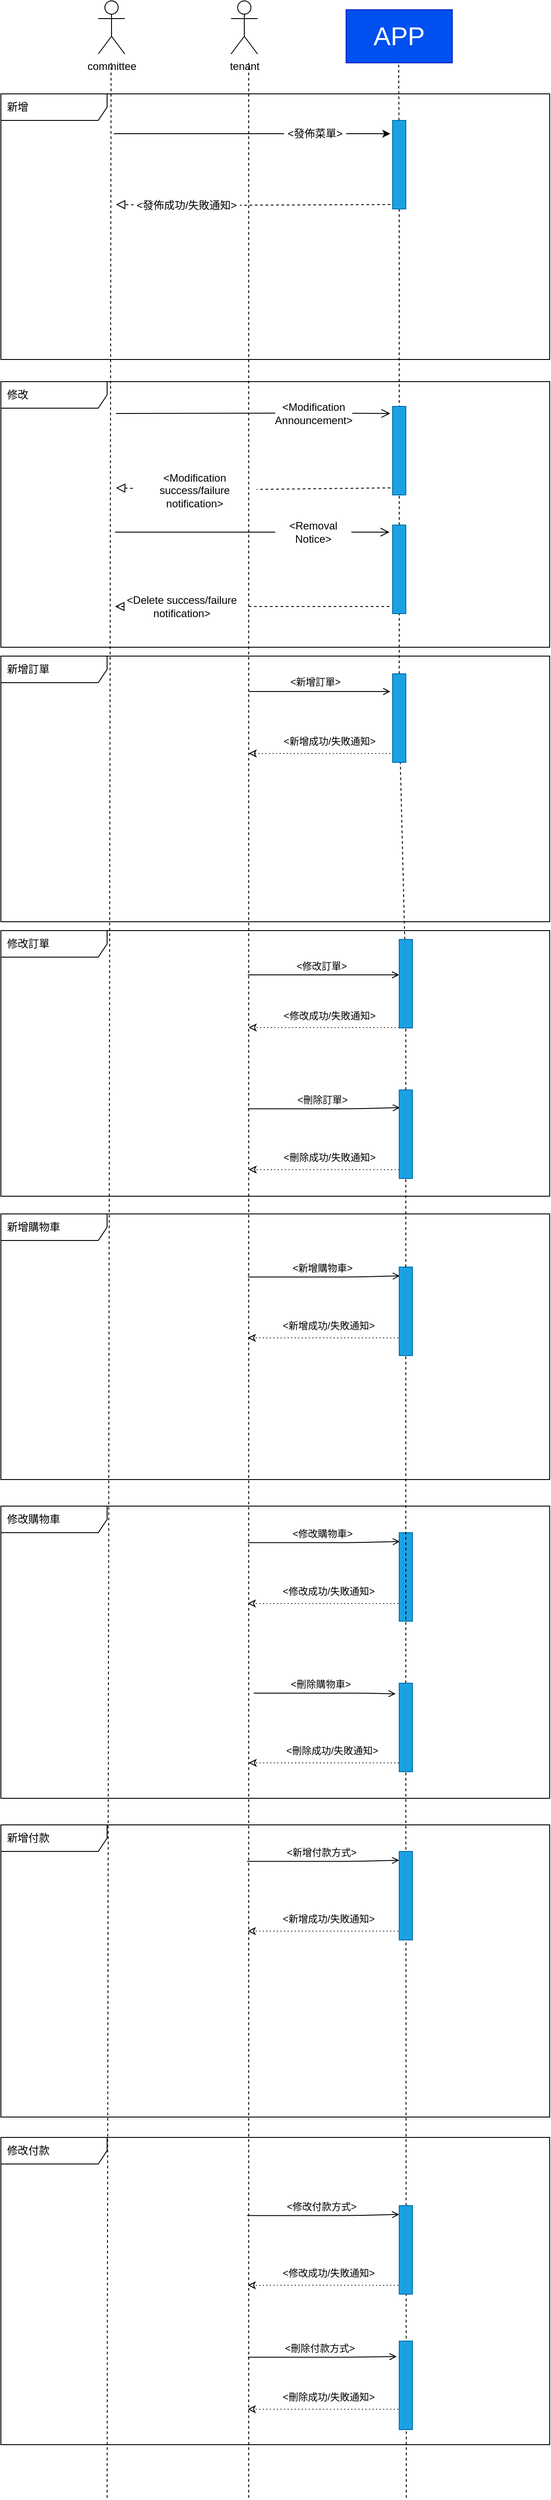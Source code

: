 <mxfile>
    <diagram id="zQV0w05fmvOncsrRLOJS" name="第1頁">
        <mxGraphModel dx="610" dy="594" grid="1" gridSize="10" guides="1" tooltips="1" connect="1" arrows="1" fold="1" page="1" pageScale="1" pageWidth="827" pageHeight="1169" math="0" shadow="0">
            <root>
                <mxCell id="0"/>
                <mxCell id="1" parent="0"/>
                <mxCell id="145" value="修改付款" style="shape=umlFrame;whiteSpace=wrap;html=1;width=120;height=30;boundedLbl=1;verticalAlign=middle;align=left;spacingLeft=5;" parent="1" vertex="1">
                    <mxGeometry x="140" y="2593" width="620" height="347" as="geometry"/>
                </mxCell>
                <mxCell id="138" value="新增付款" style="shape=umlFrame;whiteSpace=wrap;html=1;width=120;height=30;boundedLbl=1;verticalAlign=middle;align=left;spacingLeft=5;" parent="1" vertex="1">
                    <mxGeometry x="140" y="2240" width="620" height="330" as="geometry"/>
                </mxCell>
                <mxCell id="118" value="修改購物車" style="shape=umlFrame;whiteSpace=wrap;html=1;width=120;height=30;boundedLbl=1;verticalAlign=middle;align=left;spacingLeft=5;" parent="1" vertex="1">
                    <mxGeometry x="140" y="1880" width="620" height="330" as="geometry"/>
                </mxCell>
                <mxCell id="84" value="新增購物車" style="shape=umlFrame;whiteSpace=wrap;html=1;width=120;height=30;boundedLbl=1;verticalAlign=middle;align=left;spacingLeft=5;" parent="1" vertex="1">
                    <mxGeometry x="140" y="1550" width="620" height="300" as="geometry"/>
                </mxCell>
                <mxCell id="81" value="修改訂單" style="shape=umlFrame;whiteSpace=wrap;html=1;width=120;height=30;boundedLbl=1;verticalAlign=middle;align=left;spacingLeft=5;" parent="1" vertex="1">
                    <mxGeometry x="140" y="1230" width="620" height="300" as="geometry"/>
                </mxCell>
                <mxCell id="78" value="新增訂單" style="shape=umlFrame;whiteSpace=wrap;html=1;width=120;height=30;boundedLbl=1;verticalAlign=middle;align=left;spacingLeft=5;" parent="1" vertex="1">
                    <mxGeometry x="140" y="920" width="620" height="300" as="geometry"/>
                </mxCell>
                <mxCell id="69" value="修改" style="shape=umlFrame;whiteSpace=wrap;html=1;width=120;height=30;boundedLbl=1;verticalAlign=middle;align=left;spacingLeft=5;" parent="1" vertex="1">
                    <mxGeometry x="140" y="610" width="620" height="300" as="geometry"/>
                </mxCell>
                <mxCell id="42" value="新增" style="shape=umlFrame;whiteSpace=wrap;html=1;width=120;height=30;boundedLbl=1;verticalAlign=middle;align=left;spacingLeft=5;" parent="1" vertex="1">
                    <mxGeometry x="140" y="285" width="620" height="300" as="geometry"/>
                </mxCell>
                <mxCell id="4" value="&lt;span style=&quot;font-size: 29px;&quot;&gt;APP&lt;/span&gt;" style="rounded=0;whiteSpace=wrap;html=1;fillColor=#0050ef;fontColor=#ffffff;strokeColor=#001DBC;" parent="1" vertex="1">
                    <mxGeometry x="530" y="190" width="120" height="60" as="geometry"/>
                </mxCell>
                <mxCell id="12" value="" style="endArrow=none;dashed=1;html=1;" parent="1" edge="1">
                    <mxGeometry width="50" height="50" relative="1" as="geometry">
                        <mxPoint x="420" y="3000" as="sourcePoint"/>
                        <mxPoint x="420" y="250" as="targetPoint"/>
                    </mxGeometry>
                </mxCell>
                <mxCell id="13" value="" style="endArrow=none;dashed=1;html=1;startArrow=none;" parent="1" source="19" edge="1">
                    <mxGeometry width="50" height="50" relative="1" as="geometry">
                        <mxPoint x="589.41" y="850" as="sourcePoint"/>
                        <mxPoint x="589.41" y="250" as="targetPoint"/>
                    </mxGeometry>
                </mxCell>
                <mxCell id="15" value="" style="endArrow=classic;html=1;startArrow=none;" parent="1" source="18" edge="1">
                    <mxGeometry width="50" height="50" relative="1" as="geometry">
                        <mxPoint x="267.5" y="330" as="sourcePoint"/>
                        <mxPoint x="580" y="330" as="targetPoint"/>
                    </mxGeometry>
                </mxCell>
                <mxCell id="17" value="" style="endArrow=none;html=1;" parent="1" target="18" edge="1">
                    <mxGeometry width="50" height="50" relative="1" as="geometry">
                        <mxPoint x="267.5" y="330" as="sourcePoint"/>
                        <mxPoint x="587.5" y="330" as="targetPoint"/>
                    </mxGeometry>
                </mxCell>
                <mxCell id="18" value="&amp;lt;發佈菜單&amp;gt;" style="text;html=1;strokeColor=none;fillColor=none;align=center;verticalAlign=middle;whiteSpace=wrap;rounded=0;" parent="1" vertex="1">
                    <mxGeometry x="460" y="315" width="70" height="30" as="geometry"/>
                </mxCell>
                <mxCell id="20" value="" style="endArrow=none;dashed=1;html=1;startArrow=none;" parent="1" source="79" target="19" edge="1">
                    <mxGeometry width="50" height="50" relative="1" as="geometry">
                        <mxPoint x="600" y="1622.857" as="sourcePoint"/>
                        <mxPoint x="589.41" y="250" as="targetPoint"/>
                    </mxGeometry>
                </mxCell>
                <mxCell id="19" value="" style="rounded=0;whiteSpace=wrap;html=1;fontSize=29;fillColor=#1ba1e2;fontColor=#ffffff;strokeColor=#006EAF;" parent="1" vertex="1">
                    <mxGeometry x="582.5" y="315" width="15" height="100" as="geometry"/>
                </mxCell>
                <mxCell id="21" value="" style="endArrow=none;dashed=1;html=1;" parent="1" edge="1">
                    <mxGeometry width="50" height="50" relative="1" as="geometry">
                        <mxPoint x="260" y="3000" as="sourcePoint"/>
                        <mxPoint x="264.5" y="250" as="targetPoint"/>
                    </mxGeometry>
                </mxCell>
                <mxCell id="22" value="committee" style="shape=umlActor;verticalLabelPosition=bottom;verticalAlign=top;html=1;outlineConnect=0;" parent="1" vertex="1">
                    <mxGeometry x="250" y="180" width="30" height="60" as="geometry"/>
                </mxCell>
                <mxCell id="23" value="tenant" style="shape=umlActor;verticalLabelPosition=bottom;verticalAlign=top;html=1;outlineConnect=0;" parent="1" vertex="1">
                    <mxGeometry x="400" y="180" width="30" height="60" as="geometry"/>
                </mxCell>
                <mxCell id="47" value="" style="endArrow=block;startArrow=none;endFill=0;startFill=0;endSize=8;html=1;verticalAlign=bottom;dashed=1;labelBackgroundColor=none;" parent="1" source="48" edge="1">
                    <mxGeometry width="160" relative="1" as="geometry">
                        <mxPoint x="580" y="410" as="sourcePoint"/>
                        <mxPoint x="270" y="410" as="targetPoint"/>
                    </mxGeometry>
                </mxCell>
                <mxCell id="49" value="" style="endArrow=none;startArrow=none;endFill=0;startFill=0;endSize=8;html=1;verticalAlign=bottom;dashed=1;labelBackgroundColor=none;" parent="1" target="48" edge="1">
                    <mxGeometry width="160" relative="1" as="geometry">
                        <mxPoint x="580" y="410" as="sourcePoint"/>
                        <mxPoint x="270" y="410" as="targetPoint"/>
                    </mxGeometry>
                </mxCell>
                <mxCell id="48" value="&amp;lt;發佈成功/失敗通知&amp;gt;" style="text;html=1;strokeColor=none;fillColor=none;align=center;verticalAlign=middle;whiteSpace=wrap;rounded=0;" parent="1" vertex="1">
                    <mxGeometry x="290" y="396" width="120" height="30" as="geometry"/>
                </mxCell>
                <mxCell id="53" value="" style="endArrow=open;startArrow=none;endFill=0;startFill=0;endSize=8;html=1;verticalAlign=bottom;labelBackgroundColor=none;strokeWidth=1;" parent="1" source="54" edge="1">
                    <mxGeometry width="160" relative="1" as="geometry">
                        <mxPoint x="270" y="646" as="sourcePoint"/>
                        <mxPoint x="580" y="646" as="targetPoint"/>
                    </mxGeometry>
                </mxCell>
                <mxCell id="55" value="" style="rounded=0;whiteSpace=wrap;html=1;fontSize=29;fillColor=#1ba1e2;fontColor=#ffffff;strokeColor=#006EAF;" parent="1" vertex="1">
                    <mxGeometry x="582.5" y="638" width="15" height="100" as="geometry"/>
                </mxCell>
                <mxCell id="56" value="" style="endArrow=none;startArrow=none;endFill=0;startFill=0;endSize=8;html=1;verticalAlign=bottom;labelBackgroundColor=none;strokeWidth=1;" parent="1" target="54" edge="1">
                    <mxGeometry width="160" relative="1" as="geometry">
                        <mxPoint x="270" y="646" as="sourcePoint"/>
                        <mxPoint x="580" y="646" as="targetPoint"/>
                    </mxGeometry>
                </mxCell>
                <mxCell id="54" value="&amp;lt;Modification Announcement&amp;gt;" style="text;html=1;strokeColor=none;fillColor=none;align=center;verticalAlign=middle;whiteSpace=wrap;rounded=0;" parent="1" vertex="1">
                    <mxGeometry x="450" y="631" width="87" height="29" as="geometry"/>
                </mxCell>
                <mxCell id="57" value="" style="endArrow=block;startArrow=none;endFill=0;startFill=0;endSize=8;html=1;verticalAlign=bottom;dashed=1;labelBackgroundColor=none;" parent="1" source="58" edge="1">
                    <mxGeometry width="160" relative="1" as="geometry">
                        <mxPoint x="580" y="730" as="sourcePoint"/>
                        <mxPoint x="270" y="730" as="targetPoint"/>
                    </mxGeometry>
                </mxCell>
                <mxCell id="59" value="" style="endArrow=none;startArrow=none;endFill=0;startFill=0;endSize=8;html=1;verticalAlign=bottom;dashed=1;labelBackgroundColor=none;" parent="1" target="58" edge="1">
                    <mxGeometry width="160" relative="1" as="geometry">
                        <mxPoint x="580" y="730" as="sourcePoint"/>
                        <mxPoint x="270" y="730" as="targetPoint"/>
                    </mxGeometry>
                </mxCell>
                <mxCell id="58" value="&amp;lt;Modification success/failure notification&amp;gt;" style="text;html=1;strokeColor=none;fillColor=none;align=center;verticalAlign=middle;whiteSpace=wrap;rounded=0;" parent="1" vertex="1">
                    <mxGeometry x="289" y="715" width="140" height="35" as="geometry"/>
                </mxCell>
                <mxCell id="62" value="" style="endArrow=open;startArrow=none;endFill=0;startFill=0;endSize=8;html=1;verticalAlign=bottom;labelBackgroundColor=none;strokeWidth=1;" parent="1" source="65" edge="1">
                    <mxGeometry width="160" relative="1" as="geometry">
                        <mxPoint x="269" y="780" as="sourcePoint"/>
                        <mxPoint x="579" y="780" as="targetPoint"/>
                    </mxGeometry>
                </mxCell>
                <mxCell id="63" value="" style="rounded=0;whiteSpace=wrap;html=1;fontSize=29;fillColor=#1ba1e2;fontColor=#ffffff;strokeColor=#006EAF;" parent="1" vertex="1">
                    <mxGeometry x="582.5" y="772" width="15" height="100" as="geometry"/>
                </mxCell>
                <mxCell id="64" value="" style="endArrow=none;startArrow=none;endFill=0;startFill=0;endSize=8;html=1;verticalAlign=bottom;labelBackgroundColor=none;strokeWidth=1;" parent="1" target="65" edge="1">
                    <mxGeometry width="160" relative="1" as="geometry">
                        <mxPoint x="269" y="780" as="sourcePoint"/>
                        <mxPoint x="579" y="780" as="targetPoint"/>
                    </mxGeometry>
                </mxCell>
                <mxCell id="65" value="&amp;lt;Removal Notice&amp;gt;" style="text;html=1;strokeColor=none;fillColor=none;align=center;verticalAlign=middle;whiteSpace=wrap;rounded=0;" parent="1" vertex="1">
                    <mxGeometry x="450" y="765" width="86" height="30" as="geometry"/>
                </mxCell>
                <mxCell id="66" value="" style="endArrow=block;startArrow=none;endFill=0;startFill=0;endSize=8;html=1;verticalAlign=bottom;dashed=1;labelBackgroundColor=none;" parent="1" source="68" edge="1">
                    <mxGeometry width="160" relative="1" as="geometry">
                        <mxPoint x="579" y="864" as="sourcePoint"/>
                        <mxPoint x="269" y="864" as="targetPoint"/>
                    </mxGeometry>
                </mxCell>
                <mxCell id="67" value="" style="endArrow=none;startArrow=none;endFill=0;startFill=0;endSize=8;html=1;verticalAlign=bottom;dashed=1;labelBackgroundColor=none;" parent="1" target="68" edge="1">
                    <mxGeometry width="160" relative="1" as="geometry">
                        <mxPoint x="579" y="864" as="sourcePoint"/>
                        <mxPoint x="269" y="864" as="targetPoint"/>
                    </mxGeometry>
                </mxCell>
                <mxCell id="68" value="&amp;lt;Delete success/failure notification&amp;gt;" style="text;html=1;strokeColor=none;fillColor=none;align=center;verticalAlign=middle;whiteSpace=wrap;rounded=0;" parent="1" vertex="1">
                    <mxGeometry x="270" y="849" width="149" height="30" as="geometry"/>
                </mxCell>
                <mxCell id="71" value="" style="endArrow=open;html=1;endFill=0;" parent="1" edge="1">
                    <mxGeometry width="50" height="50" relative="1" as="geometry">
                        <mxPoint x="420" y="960" as="sourcePoint"/>
                        <mxPoint x="580" y="960" as="targetPoint"/>
                    </mxGeometry>
                </mxCell>
                <mxCell id="73" value="&amp;lt;新增訂單&amp;gt;" style="edgeLabel;html=1;align=center;verticalAlign=middle;resizable=0;points=[];" parent="71" vertex="1" connectable="0">
                    <mxGeometry x="0.497" relative="1" as="geometry">
                        <mxPoint x="-45" y="-11" as="offset"/>
                    </mxGeometry>
                </mxCell>
                <mxCell id="74" value="" style="endArrow=classic;dashed=1;html=1;dashPattern=1 3;strokeWidth=1;endFill=0;" parent="1" edge="1">
                    <mxGeometry width="50" height="50" relative="1" as="geometry">
                        <mxPoint x="580" y="1030" as="sourcePoint"/>
                        <mxPoint x="420" y="1030" as="targetPoint"/>
                    </mxGeometry>
                </mxCell>
                <mxCell id="77" value="&amp;lt;新增成功/失敗通知&amp;gt;" style="edgeLabel;html=1;align=center;verticalAlign=middle;resizable=0;points=[];" parent="74" vertex="1" connectable="0">
                    <mxGeometry x="0.144" y="-2" relative="1" as="geometry">
                        <mxPoint x="22" y="-12" as="offset"/>
                    </mxGeometry>
                </mxCell>
                <mxCell id="80" value="" style="endArrow=none;dashed=1;html=1;startArrow=none;" parent="1" source="89" target="79" edge="1">
                    <mxGeometry width="50" height="50" relative="1" as="geometry">
                        <mxPoint x="600" y="2112.5" as="sourcePoint"/>
                        <mxPoint x="590.398" y="415" as="targetPoint"/>
                        <Array as="points"/>
                    </mxGeometry>
                </mxCell>
                <mxCell id="79" value="" style="rounded=0;whiteSpace=wrap;html=1;fontSize=29;fillColor=#1ba1e2;fontColor=#ffffff;strokeColor=#006EAF;" parent="1" vertex="1">
                    <mxGeometry x="582.5" y="940" width="15" height="100" as="geometry"/>
                </mxCell>
                <mxCell id="82" value="" style="endArrow=open;html=1;endFill=0;entryX=0;entryY=0.4;entryDx=0;entryDy=0;entryPerimeter=0;" parent="1" target="89" edge="1">
                    <mxGeometry width="50" height="50" relative="1" as="geometry">
                        <mxPoint x="419" y="1280" as="sourcePoint"/>
                        <mxPoint x="570" y="1280" as="targetPoint"/>
                        <Array as="points">
                            <mxPoint x="540" y="1280"/>
                        </Array>
                    </mxGeometry>
                </mxCell>
                <mxCell id="83" value="&amp;lt;修改訂單&amp;gt;" style="edgeLabel;html=1;align=center;verticalAlign=middle;resizable=0;points=[];" parent="82" vertex="1" connectable="0">
                    <mxGeometry x="0.497" relative="1" as="geometry">
                        <mxPoint x="-45" y="-10" as="offset"/>
                    </mxGeometry>
                </mxCell>
                <mxCell id="86" value="" style="endArrow=classic;dashed=1;html=1;dashPattern=1 3;strokeWidth=1;jumpSize=6;endFill=0;" parent="1" edge="1">
                    <mxGeometry width="50" height="50" relative="1" as="geometry">
                        <mxPoint x="590" y="1339.5" as="sourcePoint"/>
                        <mxPoint x="420" y="1339.5" as="targetPoint"/>
                    </mxGeometry>
                </mxCell>
                <mxCell id="87" value="&amp;lt;修改成功/失敗通知&amp;gt;" style="edgeLabel;html=1;align=center;verticalAlign=middle;resizable=0;points=[];" parent="86" vertex="1" connectable="0">
                    <mxGeometry x="0.144" y="-2" relative="1" as="geometry">
                        <mxPoint x="18" y="-12" as="offset"/>
                    </mxGeometry>
                </mxCell>
                <mxCell id="90" value="" style="endArrow=none;dashed=1;html=1;startArrow=none;" parent="1" source="112" target="89" edge="1">
                    <mxGeometry width="50" height="50" relative="1" as="geometry">
                        <mxPoint x="600" y="2150" as="sourcePoint"/>
                        <mxPoint x="591.22" y="1040" as="targetPoint"/>
                        <Array as="points"/>
                    </mxGeometry>
                </mxCell>
                <mxCell id="89" value="" style="rounded=0;whiteSpace=wrap;html=1;fontSize=29;fillColor=#1ba1e2;fontColor=#ffffff;strokeColor=#006EAF;" parent="1" vertex="1">
                    <mxGeometry x="590" y="1240" width="15" height="100" as="geometry"/>
                </mxCell>
                <mxCell id="91" value="" style="endArrow=open;html=1;endFill=0;entryX=0.089;entryY=0.188;entryDx=0;entryDy=0;entryPerimeter=0;" parent="1" edge="1">
                    <mxGeometry width="50" height="50" relative="1" as="geometry">
                        <mxPoint x="419" y="1621.2" as="sourcePoint"/>
                        <mxPoint x="590.835" y="1620.0" as="targetPoint"/>
                        <Array as="points">
                            <mxPoint x="540" y="1621.2"/>
                        </Array>
                    </mxGeometry>
                </mxCell>
                <mxCell id="92" value="&amp;lt;新增購物車&amp;gt;" style="edgeLabel;html=1;align=center;verticalAlign=middle;resizable=0;points=[];" parent="91" vertex="1" connectable="0">
                    <mxGeometry x="0.497" relative="1" as="geometry">
                        <mxPoint x="-45" y="-10" as="offset"/>
                    </mxGeometry>
                </mxCell>
                <mxCell id="93" value="" style="endArrow=classic;dashed=1;html=1;dashPattern=1 3;strokeWidth=1;jumpSize=6;endFill=0;" parent="1" edge="1">
                    <mxGeometry width="50" height="50" relative="1" as="geometry">
                        <mxPoint x="589" y="1690.0" as="sourcePoint"/>
                        <mxPoint x="419" y="1690.0" as="targetPoint"/>
                    </mxGeometry>
                </mxCell>
                <mxCell id="94" value="&amp;lt;新增成功/失敗通知&amp;gt;" style="edgeLabel;html=1;align=center;verticalAlign=middle;resizable=0;points=[];" parent="93" vertex="1" connectable="0">
                    <mxGeometry x="0.144" y="-2" relative="1" as="geometry">
                        <mxPoint x="18" y="-12" as="offset"/>
                    </mxGeometry>
                </mxCell>
                <mxCell id="98" value="" style="endArrow=open;html=1;endFill=0;entryX=0.089;entryY=0.188;entryDx=0;entryDy=0;entryPerimeter=0;" parent="1" edge="1">
                    <mxGeometry width="50" height="50" relative="1" as="geometry">
                        <mxPoint x="419" y="1921.2" as="sourcePoint"/>
                        <mxPoint x="590.835" y="1920.0" as="targetPoint"/>
                        <Array as="points">
                            <mxPoint x="540" y="1921.2"/>
                        </Array>
                    </mxGeometry>
                </mxCell>
                <mxCell id="99" value="&amp;lt;修改購物車&amp;gt;" style="edgeLabel;html=1;align=center;verticalAlign=middle;resizable=0;points=[];" parent="98" vertex="1" connectable="0">
                    <mxGeometry x="0.497" relative="1" as="geometry">
                        <mxPoint x="-45" y="-10" as="offset"/>
                    </mxGeometry>
                </mxCell>
                <mxCell id="100" value="" style="endArrow=classic;dashed=1;html=1;dashPattern=1 3;strokeWidth=1;jumpSize=6;endFill=0;" parent="1" edge="1">
                    <mxGeometry width="50" height="50" relative="1" as="geometry">
                        <mxPoint x="589" y="1990" as="sourcePoint"/>
                        <mxPoint x="419" y="1990" as="targetPoint"/>
                    </mxGeometry>
                </mxCell>
                <mxCell id="101" value="&amp;lt;修改成功/失敗通知&amp;gt;" style="edgeLabel;html=1;align=center;verticalAlign=middle;resizable=0;points=[];" parent="100" vertex="1" connectable="0">
                    <mxGeometry x="0.144" y="-2" relative="1" as="geometry">
                        <mxPoint x="18" y="-12" as="offset"/>
                    </mxGeometry>
                </mxCell>
                <mxCell id="102" value="" style="rounded=0;whiteSpace=wrap;html=1;fontSize=29;fillColor=#1ba1e2;fontColor=#ffffff;strokeColor=#006EAF;" parent="1" vertex="1">
                    <mxGeometry x="590" y="1910" width="15" height="100" as="geometry"/>
                </mxCell>
                <mxCell id="105" value="" style="endArrow=open;html=1;endFill=0;entryX=0.089;entryY=0.188;entryDx=0;entryDy=0;entryPerimeter=0;" parent="1" edge="1">
                    <mxGeometry width="50" height="50" relative="1" as="geometry">
                        <mxPoint x="419" y="1431.2" as="sourcePoint"/>
                        <mxPoint x="590.835" y="1430" as="targetPoint"/>
                        <Array as="points">
                            <mxPoint x="540" y="1431.2"/>
                        </Array>
                    </mxGeometry>
                </mxCell>
                <mxCell id="106" value="&amp;lt;刪除訂單&amp;gt;" style="edgeLabel;html=1;align=center;verticalAlign=middle;resizable=0;points=[];" parent="105" vertex="1" connectable="0">
                    <mxGeometry x="0.497" relative="1" as="geometry">
                        <mxPoint x="-45" y="-10" as="offset"/>
                    </mxGeometry>
                </mxCell>
                <mxCell id="107" value="" style="endArrow=none;dashed=1;html=1;startArrow=none;" parent="1" source="119" target="95" edge="1">
                    <mxGeometry width="50" height="50" relative="1" as="geometry">
                        <mxPoint x="600" y="2330" as="sourcePoint"/>
                        <mxPoint x="597.645" y="1340" as="targetPoint"/>
                        <Array as="points"/>
                    </mxGeometry>
                </mxCell>
                <mxCell id="95" value="" style="rounded=0;whiteSpace=wrap;html=1;fontSize=29;fillColor=#1ba1e2;fontColor=#ffffff;strokeColor=#006EAF;" parent="1" vertex="1">
                    <mxGeometry x="590" y="1610" width="15" height="100" as="geometry"/>
                </mxCell>
                <mxCell id="108" value="" style="endArrow=classic;dashed=1;html=1;dashPattern=1 3;strokeWidth=1;jumpSize=6;endFill=0;" parent="1" edge="1">
                    <mxGeometry width="50" height="50" relative="1" as="geometry">
                        <mxPoint x="590" y="1500" as="sourcePoint"/>
                        <mxPoint x="420" y="1500" as="targetPoint"/>
                    </mxGeometry>
                </mxCell>
                <mxCell id="109" value="&amp;lt;刪除成功/失敗通知&amp;gt;" style="edgeLabel;html=1;align=center;verticalAlign=middle;resizable=0;points=[];" parent="108" vertex="1" connectable="0">
                    <mxGeometry x="0.144" y="-2" relative="1" as="geometry">
                        <mxPoint x="18" y="-12" as="offset"/>
                    </mxGeometry>
                </mxCell>
                <mxCell id="113" value="" style="endArrow=none;dashed=1;html=1;startArrow=none;" parent="1" source="95" target="112" edge="1">
                    <mxGeometry width="50" height="50" relative="1" as="geometry">
                        <mxPoint x="597.5" y="1610" as="sourcePoint"/>
                        <mxPoint x="597.5" y="1340" as="targetPoint"/>
                        <Array as="points"/>
                    </mxGeometry>
                </mxCell>
                <mxCell id="112" value="" style="rounded=0;whiteSpace=wrap;html=1;fontSize=29;fillColor=#1ba1e2;fontColor=#ffffff;strokeColor=#006EAF;" parent="1" vertex="1">
                    <mxGeometry x="590" y="1410" width="15" height="100" as="geometry"/>
                </mxCell>
                <mxCell id="114" value="" style="endArrow=open;html=1;endFill=0;entryX=-0.267;entryY=0.12;entryDx=0;entryDy=0;entryPerimeter=0;" parent="1" target="119" edge="1">
                    <mxGeometry width="50" height="50" relative="1" as="geometry">
                        <mxPoint x="425.67" y="2091.2" as="sourcePoint"/>
                        <mxPoint x="580" y="2090" as="targetPoint"/>
                        <Array as="points">
                            <mxPoint x="546.67" y="2091.2"/>
                        </Array>
                    </mxGeometry>
                </mxCell>
                <mxCell id="115" value="&amp;lt;刪除購物車&amp;gt;" style="edgeLabel;html=1;align=center;verticalAlign=middle;resizable=0;points=[];" parent="114" vertex="1" connectable="0">
                    <mxGeometry x="0.497" relative="1" as="geometry">
                        <mxPoint x="-45" y="-10" as="offset"/>
                    </mxGeometry>
                </mxCell>
                <mxCell id="116" value="" style="endArrow=classic;dashed=1;html=1;dashPattern=1 3;strokeWidth=1;jumpSize=6;endFill=0;" parent="1" edge="1">
                    <mxGeometry width="50" height="50" relative="1" as="geometry">
                        <mxPoint x="597.5" y="2170" as="sourcePoint"/>
                        <mxPoint x="420" y="2170" as="targetPoint"/>
                    </mxGeometry>
                </mxCell>
                <mxCell id="117" value="&amp;lt;刪除成功/失敗通知&amp;gt;" style="edgeLabel;html=1;align=center;verticalAlign=middle;resizable=0;points=[];" parent="116" vertex="1" connectable="0">
                    <mxGeometry x="0.144" y="-2" relative="1" as="geometry">
                        <mxPoint x="18" y="-12" as="offset"/>
                    </mxGeometry>
                </mxCell>
                <mxCell id="120" value="" style="endArrow=none;dashed=1;html=1;startArrow=none;" parent="1" target="119" edge="1">
                    <mxGeometry width="50" height="50" relative="1" as="geometry">
                        <mxPoint x="598" y="3000" as="sourcePoint"/>
                        <mxPoint x="597.687" y="1710" as="targetPoint"/>
                        <Array as="points"/>
                    </mxGeometry>
                </mxCell>
                <mxCell id="119" value="" style="rounded=0;whiteSpace=wrap;html=1;fontSize=29;fillColor=#1ba1e2;fontColor=#ffffff;strokeColor=#006EAF;" parent="1" vertex="1">
                    <mxGeometry x="590" y="2080" width="15" height="100" as="geometry"/>
                </mxCell>
                <mxCell id="121" value="" style="endArrow=open;html=1;endFill=0;entryX=0.089;entryY=0.188;entryDx=0;entryDy=0;entryPerimeter=0;" parent="1" edge="1">
                    <mxGeometry width="50" height="50" relative="1" as="geometry">
                        <mxPoint x="418.17" y="2281.2" as="sourcePoint"/>
                        <mxPoint x="590.005" y="2280" as="targetPoint"/>
                        <Array as="points">
                            <mxPoint x="539.17" y="2281.2"/>
                        </Array>
                    </mxGeometry>
                </mxCell>
                <mxCell id="122" value="&amp;lt;新增付款方式&amp;gt;" style="edgeLabel;html=1;align=center;verticalAlign=middle;resizable=0;points=[];" parent="121" vertex="1" connectable="0">
                    <mxGeometry x="0.497" relative="1" as="geometry">
                        <mxPoint x="-45" y="-10" as="offset"/>
                    </mxGeometry>
                </mxCell>
                <mxCell id="123" value="" style="endArrow=classic;dashed=1;html=1;dashPattern=1 3;strokeWidth=1;jumpSize=6;endFill=0;" parent="1" edge="1">
                    <mxGeometry width="50" height="50" relative="1" as="geometry">
                        <mxPoint x="589" y="2360" as="sourcePoint"/>
                        <mxPoint x="419" y="2360" as="targetPoint"/>
                    </mxGeometry>
                </mxCell>
                <mxCell id="124" value="&amp;lt;新增成功/失敗通知&amp;gt;" style="edgeLabel;html=1;align=center;verticalAlign=middle;resizable=0;points=[];" parent="123" vertex="1" connectable="0">
                    <mxGeometry x="0.144" y="-2" relative="1" as="geometry">
                        <mxPoint x="18" y="-12" as="offset"/>
                    </mxGeometry>
                </mxCell>
                <mxCell id="125" value="" style="rounded=0;whiteSpace=wrap;html=1;fontSize=29;fillColor=#1ba1e2;fontColor=#ffffff;strokeColor=#006EAF;" parent="1" vertex="1">
                    <mxGeometry x="590" y="2270" width="15" height="100" as="geometry"/>
                </mxCell>
                <mxCell id="134" value="" style="endArrow=open;html=1;endFill=0;entryX=0.089;entryY=0.188;entryDx=0;entryDy=0;entryPerimeter=0;" parent="1" edge="1">
                    <mxGeometry width="50" height="50" relative="1" as="geometry">
                        <mxPoint x="418.16" y="2681.2" as="sourcePoint"/>
                        <mxPoint x="589.995" y="2680" as="targetPoint"/>
                        <Array as="points">
                            <mxPoint x="539.16" y="2681.2"/>
                        </Array>
                    </mxGeometry>
                </mxCell>
                <mxCell id="135" value="&amp;lt;修改付款方式&amp;gt;" style="edgeLabel;html=1;align=center;verticalAlign=middle;resizable=0;points=[];" parent="134" vertex="1" connectable="0">
                    <mxGeometry x="0.497" relative="1" as="geometry">
                        <mxPoint x="-45" y="-10" as="offset"/>
                    </mxGeometry>
                </mxCell>
                <mxCell id="136" value="" style="endArrow=classic;dashed=1;html=1;dashPattern=1 3;strokeWidth=1;jumpSize=6;endFill=0;" parent="1" edge="1">
                    <mxGeometry width="50" height="50" relative="1" as="geometry">
                        <mxPoint x="589" y="2760" as="sourcePoint"/>
                        <mxPoint x="419" y="2760" as="targetPoint"/>
                    </mxGeometry>
                </mxCell>
                <mxCell id="137" value="&amp;lt;修改成功/失敗通知&amp;gt;" style="edgeLabel;html=1;align=center;verticalAlign=middle;resizable=0;points=[];" parent="136" vertex="1" connectable="0">
                    <mxGeometry x="0.144" y="-2" relative="1" as="geometry">
                        <mxPoint x="18" y="-12" as="offset"/>
                    </mxGeometry>
                </mxCell>
                <mxCell id="139" value="" style="endArrow=open;html=1;endFill=0;entryX=-0.192;entryY=0.175;entryDx=0;entryDy=0;entryPerimeter=0;" parent="1" target="144" edge="1">
                    <mxGeometry width="50" height="50" relative="1" as="geometry">
                        <mxPoint x="419.0" y="2841.2" as="sourcePoint"/>
                        <mxPoint x="580" y="2840" as="targetPoint"/>
                        <Array as="points">
                            <mxPoint x="540" y="2841.2"/>
                        </Array>
                    </mxGeometry>
                </mxCell>
                <mxCell id="140" value="&amp;lt;刪除付款方式&amp;gt;" style="edgeLabel;html=1;align=center;verticalAlign=middle;resizable=0;points=[];" parent="139" vertex="1" connectable="0">
                    <mxGeometry x="0.497" relative="1" as="geometry">
                        <mxPoint x="-45" y="-10" as="offset"/>
                    </mxGeometry>
                </mxCell>
                <mxCell id="141" value="" style="endArrow=classic;dashed=1;html=1;dashPattern=1 3;strokeWidth=1;jumpSize=6;endFill=0;" parent="1" edge="1">
                    <mxGeometry width="50" height="50" relative="1" as="geometry">
                        <mxPoint x="589" y="2900" as="sourcePoint"/>
                        <mxPoint x="419" y="2900" as="targetPoint"/>
                    </mxGeometry>
                </mxCell>
                <mxCell id="142" value="&amp;lt;刪除成功/失敗通知&amp;gt;" style="edgeLabel;html=1;align=center;verticalAlign=middle;resizable=0;points=[];" parent="141" vertex="1" connectable="0">
                    <mxGeometry x="0.144" y="-2" relative="1" as="geometry">
                        <mxPoint x="18" y="-12" as="offset"/>
                    </mxGeometry>
                </mxCell>
                <mxCell id="143" value="" style="rounded=0;whiteSpace=wrap;html=1;fontSize=29;fillColor=#1ba1e2;fontColor=#ffffff;strokeColor=#006EAF;" parent="1" vertex="1">
                    <mxGeometry x="590" y="2670" width="15" height="100" as="geometry"/>
                </mxCell>
                <mxCell id="144" value="" style="rounded=0;whiteSpace=wrap;html=1;fontSize=29;fillColor=#1ba1e2;fontColor=#ffffff;strokeColor=#006EAF;" parent="1" vertex="1">
                    <mxGeometry x="590" y="2823" width="15" height="100" as="geometry"/>
                </mxCell>
            </root>
        </mxGraphModel>
    </diagram>
</mxfile>